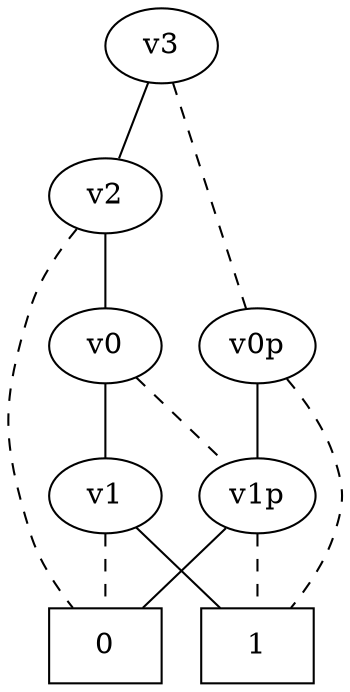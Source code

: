 graph BDD_Tree {
	 node1 [label="v3"];
	 node2 [label="v2"];
	 node1 -- node2 [style=solid];
	 node11 [label="v0p"];
	 node1 -- node11 [style=dashed];
	 node13 [label="0",shape=box];
	 node2 -- node13 [style=dashed];
	 node4 [label="v0"];
	 node2 -- node4 [style=solid];
	 node5 [label="v1"];
	 node4 -- node5 [style=solid];
	 node12 [label="v1p"];
	 node4 -- node12 [style=dashed];
	 node13 [label="0",shape=box];
	 node5 -- node13 [style=dashed];
	 node15 [label="1",shape=box];
	 node5 -- node15 [style=solid];
	 node13 [label="0",shape=box];
	 node12 -- node13 [style=solid];
	 node15 [label="1",shape=box];
	 node12 -- node15 [style=dashed];
	 node12 [label="v1p"];
	 node11 -- node12 [style=solid];
	 node15 [label="1",shape=box];
	 node11 -- node15 [style=dashed];
}
